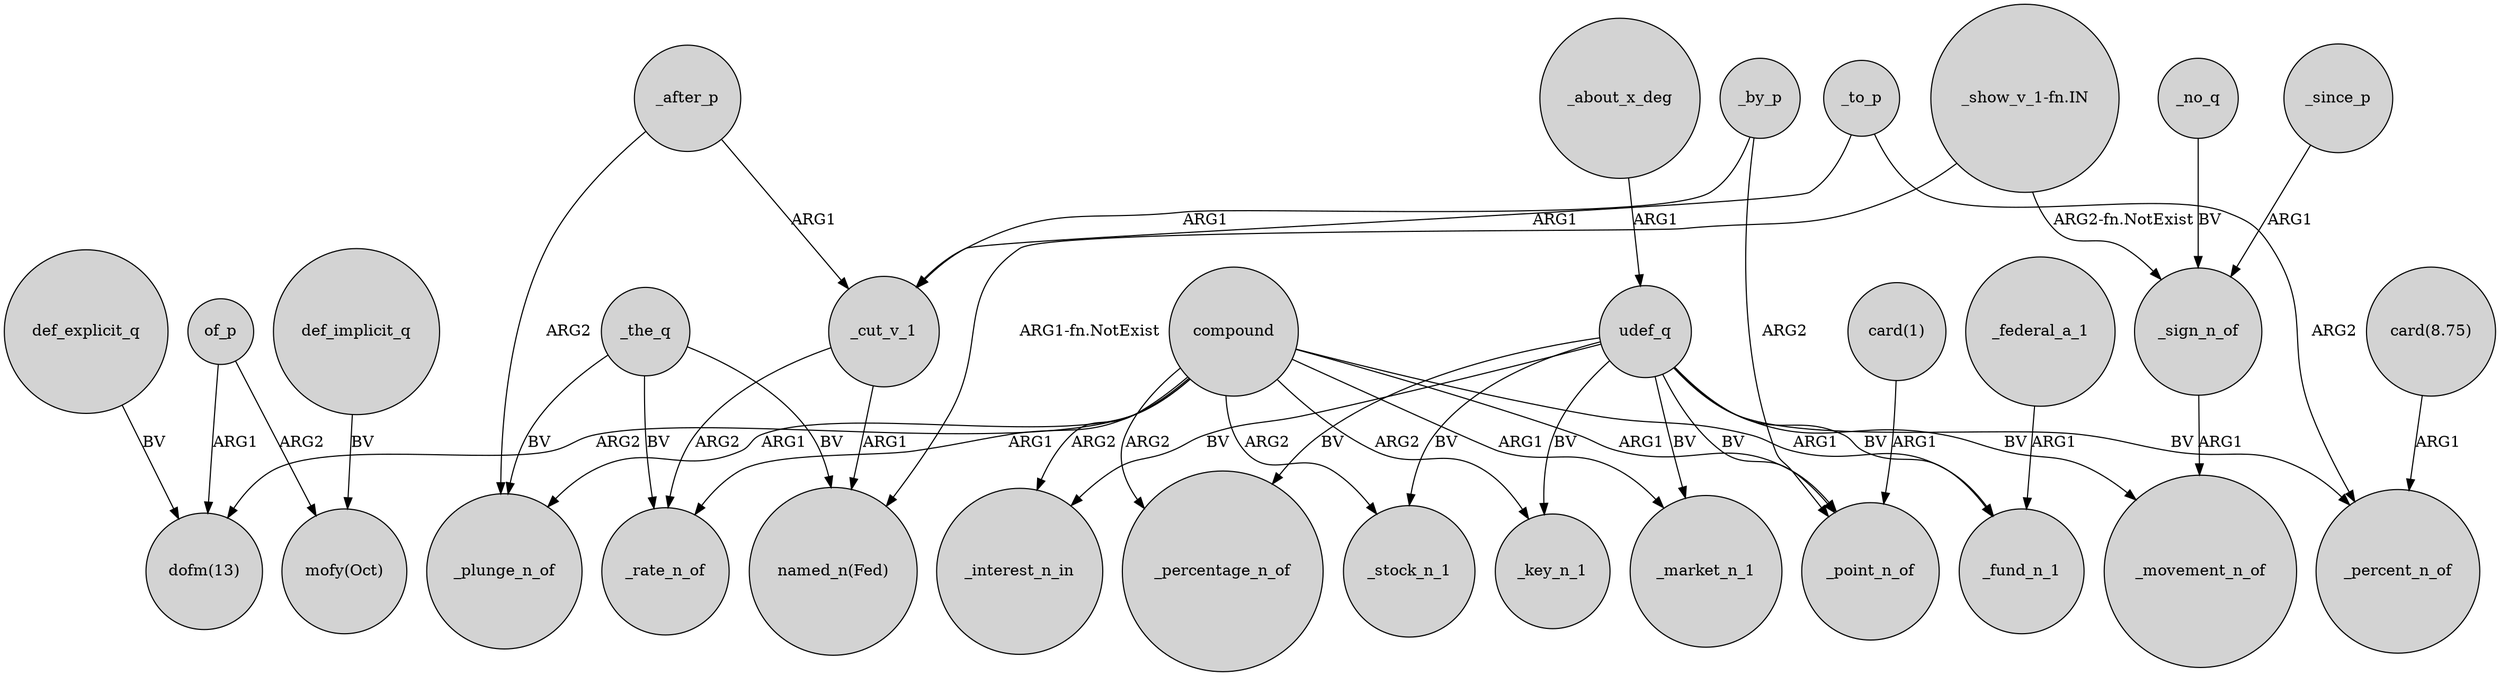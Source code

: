 digraph {
	node [shape=circle style=filled]
	of_p -> "dofm(13)" [label=ARG1]
	_sign_n_of -> _movement_n_of [label=ARG1]
	_the_q -> "named_n(Fed)" [label=BV]
	compound -> _key_n_1 [label=ARG2]
	def_implicit_q -> "mofy(Oct)" [label=BV]
	udef_q -> _movement_n_of [label=BV]
	udef_q -> _key_n_1 [label=BV]
	_after_p -> _cut_v_1 [label=ARG1]
	_no_q -> _sign_n_of [label=BV]
	compound -> _percentage_n_of [label=ARG2]
	_cut_v_1 -> _rate_n_of [label=ARG2]
	compound -> _rate_n_of [label=ARG1]
	_by_p -> _point_n_of [label=ARG2]
	_by_p -> _cut_v_1 [label=ARG1]
	of_p -> "mofy(Oct)" [label=ARG2]
	udef_q -> _market_n_1 [label=BV]
	udef_q -> _interest_n_in [label=BV]
	_about_x_deg -> udef_q [label=ARG1]
	_the_q -> _rate_n_of [label=BV]
	_cut_v_1 -> "named_n(Fed)" [label=ARG1]
	compound -> _interest_n_in [label=ARG2]
	_the_q -> _plunge_n_of [label=BV]
	_since_p -> _sign_n_of [label=ARG1]
	compound -> _stock_n_1 [label=ARG2]
	"_show_v_1-fn.IN" -> _sign_n_of [label="ARG2-fn.NotExist"]
	compound -> _point_n_of [label=ARG1]
	compound -> _plunge_n_of [label=ARG1]
	udef_q -> _stock_n_1 [label=BV]
	"card(8.75)" -> _percent_n_of [label=ARG1]
	"card(1)" -> _point_n_of [label=ARG1]
	def_explicit_q -> "dofm(13)" [label=BV]
	udef_q -> _percentage_n_of [label=BV]
	_to_p -> _cut_v_1 [label=ARG1]
	udef_q -> _fund_n_1 [label=BV]
	_after_p -> _plunge_n_of [label=ARG2]
	"_show_v_1-fn.IN" -> "named_n(Fed)" [label="ARG1-fn.NotExist"]
	_to_p -> _percent_n_of [label=ARG2]
	_federal_a_1 -> _fund_n_1 [label=ARG1]
	udef_q -> _percent_n_of [label=BV]
	compound -> _market_n_1 [label=ARG1]
	compound -> "dofm(13)" [label=ARG2]
	compound -> _fund_n_1 [label=ARG1]
	udef_q -> _point_n_of [label=BV]
}
